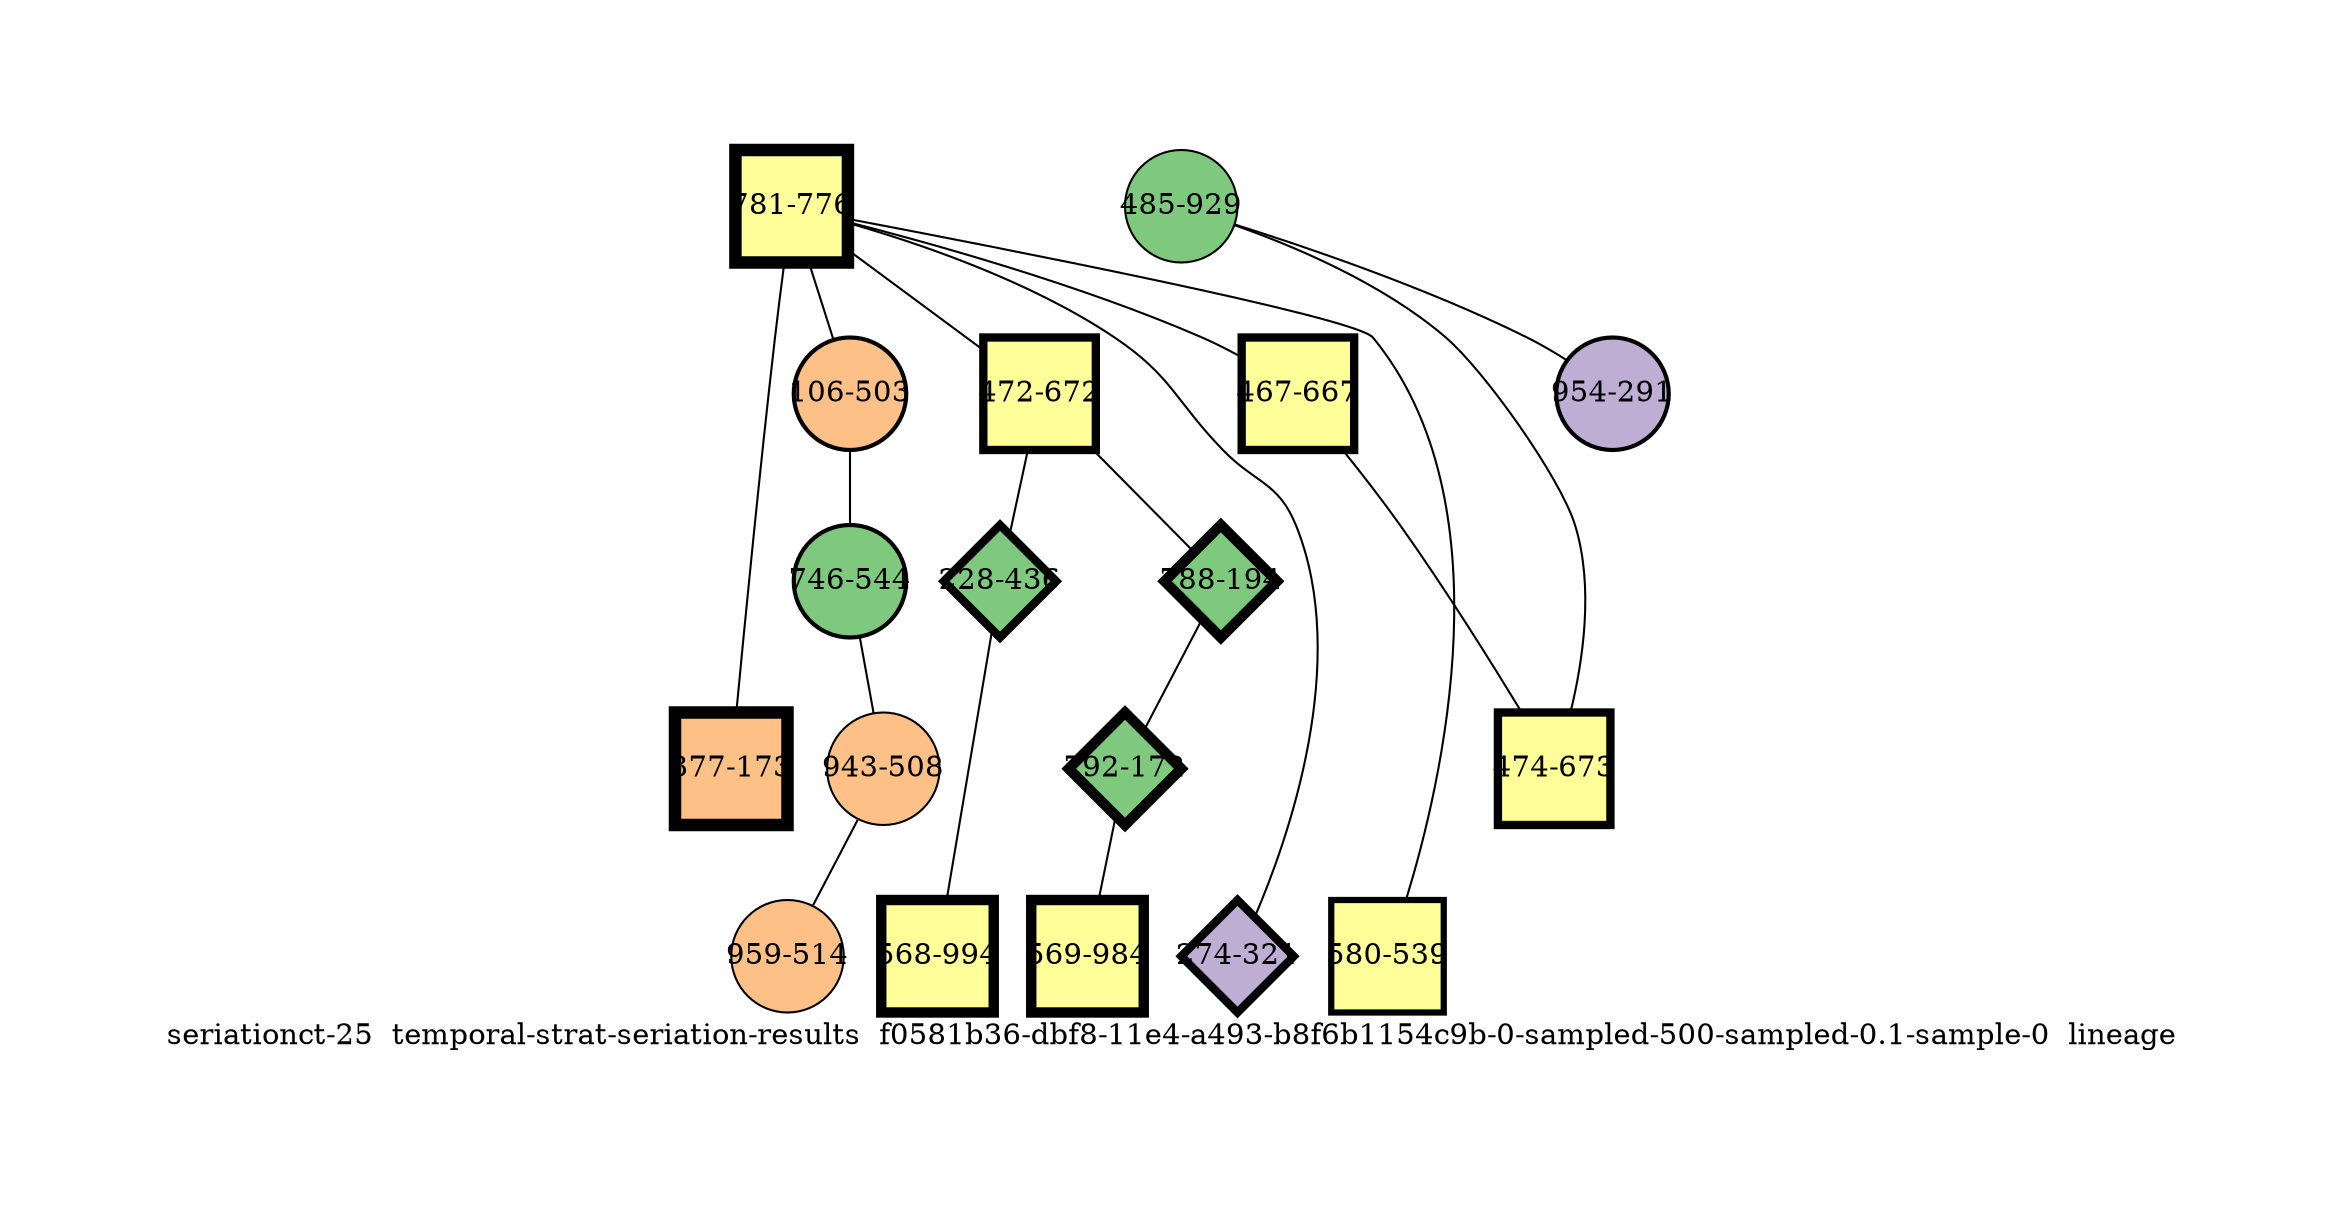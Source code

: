 strict graph "seriationct-25  temporal-strat-seriation-results  f0581b36-dbf8-11e4-a493-b8f6b1154c9b-0-sampled-500-sampled-0.1-sample-0  lineage" {
labelloc=b;
ratio=auto;
pad="1.0";
label="seriationct-25  temporal-strat-seriation-results  f0581b36-dbf8-11e4-a493-b8f6b1154c9b-0-sampled-500-sampled-0.1-sample-0  lineage";
node [width="0.75", style=filled, fixedsize=true, height="0.75", shape=circle, label=""];
0 [xCoordinate="776.0", appears_in_slice=6, yCoordinate="781.0", colorscheme=accent6, lineage_id=1, short_label="781-776", label="781-776", shape=square, cluster_id=3, fillcolor=4, size="500.0", id=0, penwidth="6.0"];
1 [xCoordinate="321.0", appears_in_slice=4, yCoordinate="274.0", colorscheme=accent6, lineage_id=2, short_label="274-321", label="274-321", shape=diamond, cluster_id=1, fillcolor=2, size="500.0", id=1, penwidth="4.0"];
2 [xCoordinate="173.0", appears_in_slice=6, yCoordinate="377.0", colorscheme=accent6, lineage_id=1, short_label="377-173", label="377-173", shape=square, cluster_id=2, fillcolor=3, size="500.0", id=2, penwidth="6.0"];
3 [xCoordinate="503.0", appears_in_slice=2, yCoordinate="106.0", colorscheme=accent6, lineage_id=0, short_label="106-503", label="106-503", shape=circle, cluster_id=2, fillcolor=3, size="500.0", id=3, penwidth="2.0"];
4 [xCoordinate="672.0", appears_in_slice=4, yCoordinate="472.0", colorscheme=accent6, lineage_id=1, short_label="472-672", label="472-672", shape=square, cluster_id=3, fillcolor=4, size="500.0", id=4, penwidth="4.0"];
5 [xCoordinate="544.0", appears_in_slice=2, yCoordinate="746.0", colorscheme=accent6, lineage_id=0, short_label="746-544", label="746-544", shape=circle, cluster_id=0, fillcolor=1, size="500.0", id=5, penwidth="2.0"];
6 [xCoordinate="194.0", appears_in_slice=5, yCoordinate="788.0", colorscheme=accent6, lineage_id=2, short_label="788-194", label="788-194", shape=diamond, cluster_id=0, fillcolor=1, size="500.0", id=6, penwidth="5.0"];
7 [xCoordinate="436.0", appears_in_slice=4, yCoordinate="228.0", colorscheme=accent6, lineage_id=2, short_label="228-436", label="228-436", shape=diamond, cluster_id=0, fillcolor=1, size="500.0", id=7, penwidth="4.0"];
8 [xCoordinate="172.0", appears_in_slice=5, yCoordinate="792.0", colorscheme=accent6, lineage_id=2, short_label="792-172", label="792-172", shape=diamond, cluster_id=0, fillcolor=1, size="500.0", id=8, penwidth="5.0"];
9 [xCoordinate="667.0", appears_in_slice=4, yCoordinate="467.0", colorscheme=accent6, lineage_id=1, short_label="467-667", label="467-667", shape=square, cluster_id=3, fillcolor=4, size="500.0", id=9, penwidth="4.0"];
10 [xCoordinate="539.0", appears_in_slice=3, yCoordinate="580.0", colorscheme=accent6, lineage_id=1, short_label="580-539", label="580-539", shape=square, cluster_id=3, fillcolor=4, size="500.0", id=10, penwidth="3.0"];
11 [xCoordinate="994.0", appears_in_slice=5, yCoordinate="568.0", colorscheme=accent6, lineage_id=1, short_label="568-994", label="568-994", shape=square, cluster_id=3, fillcolor=4, size="500.0", id=11, penwidth="5.0"];
12 [xCoordinate="929.0", appears_in_slice=1, yCoordinate="485.0", colorscheme=accent6, lineage_id=0, short_label="485-929", label="485-929", shape=circle, cluster_id=0, fillcolor=1, size="500.0", id=12, penwidth="1.0"];
13 [xCoordinate="508.0", appears_in_slice=1, yCoordinate="943.0", colorscheme=accent6, lineage_id=0, short_label="943-508", label="943-508", shape=circle, cluster_id=2, fillcolor=3, size="500.0", id=13, penwidth="1.0"];
14 [xCoordinate="984.0", appears_in_slice=5, yCoordinate="569.0", colorscheme=accent6, lineage_id=1, short_label="569-984", label="569-984", shape=square, cluster_id=3, fillcolor=4, size="500.0", id=14, penwidth="5.0"];
15 [xCoordinate="673.0", appears_in_slice=4, yCoordinate="474.0", colorscheme=accent6, lineage_id=1, short_label="474-673", label="474-673", shape=square, cluster_id=3, fillcolor=4, size="500.0", id=15, penwidth="4.0"];
16 [xCoordinate="514.0", appears_in_slice=1, yCoordinate="959.0", colorscheme=accent6, lineage_id=0, short_label="959-514", label="959-514", shape=circle, cluster_id=2, fillcolor=3, size="500.0", id=16, penwidth="1.0"];
17 [xCoordinate="291.0", appears_in_slice=2, yCoordinate="954.0", colorscheme=accent6, lineage_id=0, short_label="954-291", label="954-291", shape=circle, cluster_id=1, fillcolor=2, size="500.0", id=17, penwidth="2.0"];
0 -- 1  [inverseweight="1.93034366728", weight="0.518042469302"];
0 -- 2  [inverseweight="2.59825289856", weight="0.384874005358"];
0 -- 3  [inverseweight="1.79716644891", weight="0.556431487247"];
0 -- 4  [inverseweight="2.08228522434", weight="0.480241605861"];
0 -- 9  [inverseweight="2.30637709245", weight="0.433580442363"];
0 -- 10  [inverseweight="1.526192938", weight="0.655225152142"];
3 -- 5  [inverseweight="35.7142857143", weight="0.028"];
4 -- 6  [inverseweight="2.44015690909", weight="0.40980971194"];
4 -- 7  [inverseweight="1.92140069211", weight="0.520453648272"];
5 -- 13  [inverseweight="2.92552777625", weight="0.341818665377"];
6 -- 8  [inverseweight="30.8901031608", weight="0.0323728281125"];
7 -- 11  [inverseweight="4.49957705963", weight="0.222243110129"];
8 -- 14  [inverseweight="32.9690236698", weight="0.0303315017762"];
9 -- 15  [inverseweight="16.10391566", weight="0.062096698785"];
12 -- 17  [inverseweight="3.78418848416", weight="0.264257450226"];
12 -- 15  [inverseweight="1.76851873322", weight="0.565444957533"];
13 -- 16  [inverseweight="14.5679136687", weight="0.0686440092069"];
}
